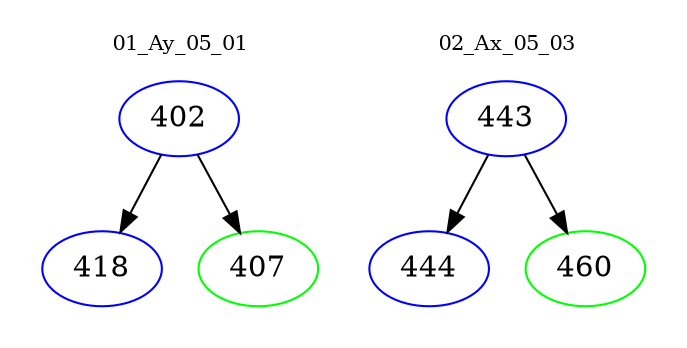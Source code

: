 digraph{
subgraph cluster_0 {
color = white
label = "01_Ay_05_01";
fontsize=10;
T0_402 [label="402", color="blue"]
T0_402 -> T0_418 [color="black"]
T0_418 [label="418", color="blue"]
T0_402 -> T0_407 [color="black"]
T0_407 [label="407", color="green"]
}
subgraph cluster_1 {
color = white
label = "02_Ax_05_03";
fontsize=10;
T1_443 [label="443", color="blue"]
T1_443 -> T1_444 [color="black"]
T1_444 [label="444", color="blue"]
T1_443 -> T1_460 [color="black"]
T1_460 [label="460", color="green"]
}
}
